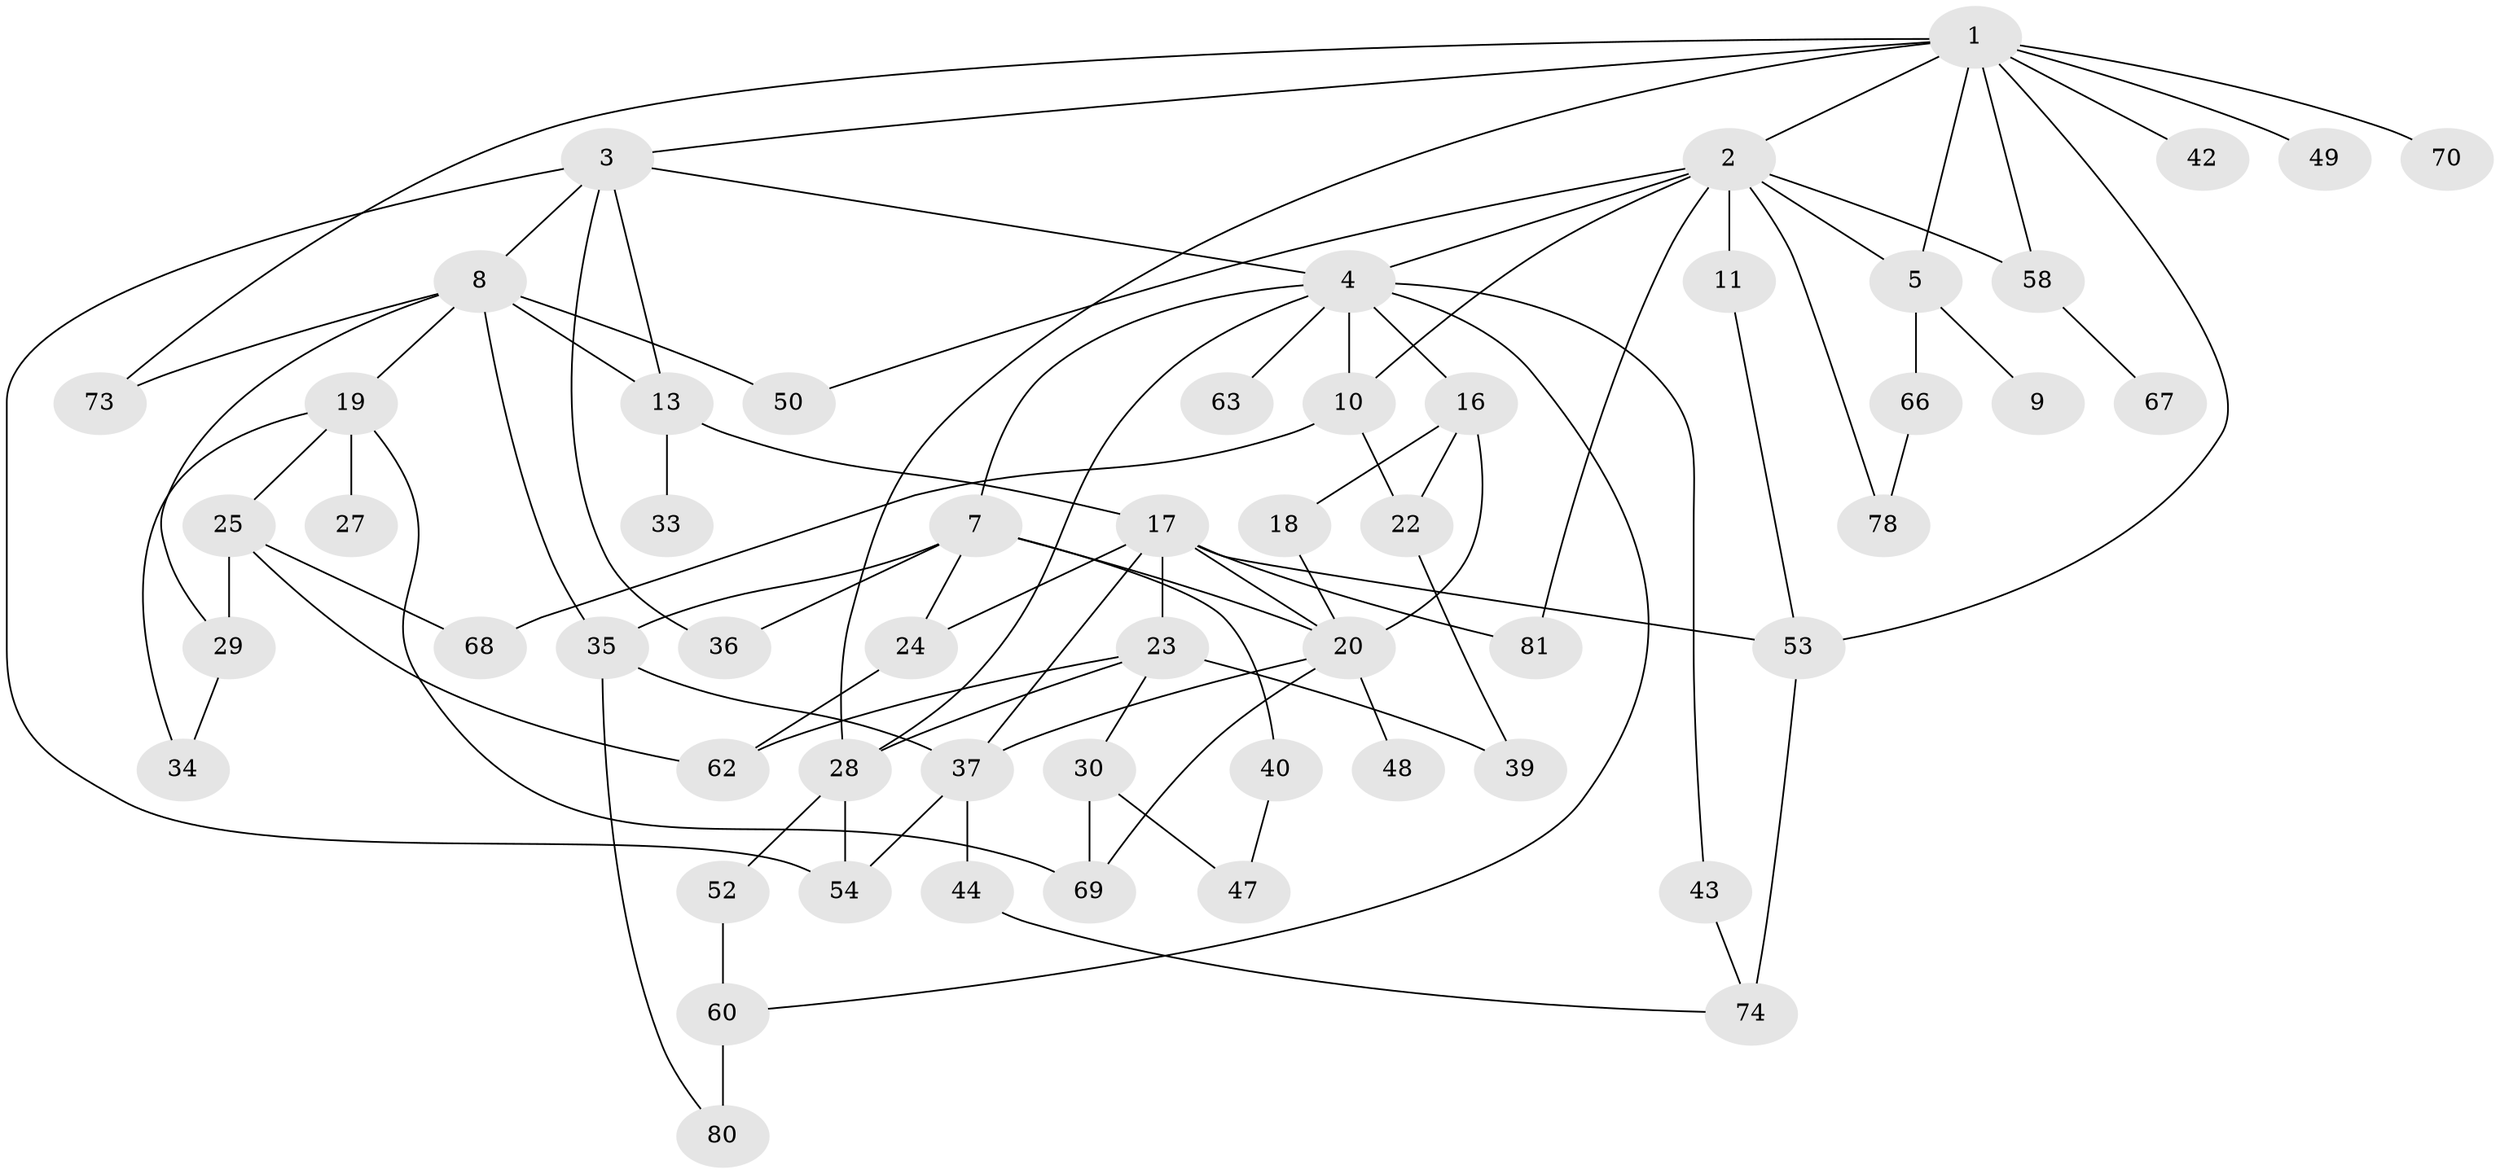 // Generated by graph-tools (version 1.1) at 2025/23/03/03/25 07:23:32]
// undirected, 55 vertices, 91 edges
graph export_dot {
graph [start="1"]
  node [color=gray90,style=filled];
  1 [super="+12"];
  2 [super="+15"];
  3 [super="+21"];
  4 [super="+6"];
  5 [super="+51"];
  7 [super="+14"];
  8 [super="+61"];
  9;
  10 [super="+38"];
  11;
  13 [super="+41"];
  16;
  17 [super="+57"];
  18 [super="+64"];
  19 [super="+26"];
  20 [super="+32"];
  22 [super="+55"];
  23;
  24;
  25 [super="+31"];
  27;
  28 [super="+46"];
  29;
  30 [super="+45"];
  33;
  34 [super="+76"];
  35 [super="+56"];
  36;
  37 [super="+77"];
  39;
  40;
  42;
  43;
  44;
  47;
  48;
  49;
  50;
  52 [super="+71"];
  53 [super="+59"];
  54;
  58 [super="+75"];
  60 [super="+72"];
  62 [super="+65"];
  63;
  66 [super="+82"];
  67;
  68;
  69;
  70;
  73;
  74 [super="+79"];
  78;
  80;
  81;
  1 -- 2;
  1 -- 3;
  1 -- 5;
  1 -- 58;
  1 -- 73;
  1 -- 49;
  1 -- 53;
  1 -- 70;
  1 -- 42;
  1 -- 28;
  2 -- 4;
  2 -- 11;
  2 -- 50;
  2 -- 10;
  2 -- 81;
  2 -- 78;
  2 -- 5;
  2 -- 58;
  3 -- 8;
  3 -- 36;
  3 -- 54;
  3 -- 4;
  3 -- 13;
  4 -- 7;
  4 -- 28;
  4 -- 43;
  4 -- 60;
  4 -- 16;
  4 -- 10;
  4 -- 63;
  5 -- 9;
  5 -- 66;
  7 -- 24;
  7 -- 40;
  7 -- 35;
  7 -- 36;
  7 -- 20;
  8 -- 13;
  8 -- 19;
  8 -- 29;
  8 -- 73;
  8 -- 35;
  8 -- 50;
  10 -- 68;
  10 -- 22;
  11 -- 53;
  13 -- 17;
  13 -- 33;
  16 -- 18;
  16 -- 20 [weight=2];
  16 -- 22;
  17 -- 23;
  17 -- 37;
  17 -- 20;
  17 -- 81;
  17 -- 24;
  17 -- 53;
  18 -- 20;
  19 -- 25;
  19 -- 27;
  19 -- 69;
  19 -- 34;
  20 -- 48;
  20 -- 69;
  20 -- 37;
  22 -- 39;
  23 -- 30;
  23 -- 39;
  23 -- 62;
  23 -- 28;
  24 -- 62;
  25 -- 68;
  25 -- 29;
  25 -- 62;
  28 -- 54;
  28 -- 52;
  29 -- 34;
  30 -- 47;
  30 -- 69;
  35 -- 80;
  35 -- 37;
  37 -- 44;
  37 -- 54;
  40 -- 47;
  43 -- 74;
  44 -- 74;
  52 -- 60;
  53 -- 74 [weight=2];
  58 -- 67;
  60 -- 80 [weight=2];
  66 -- 78;
}
